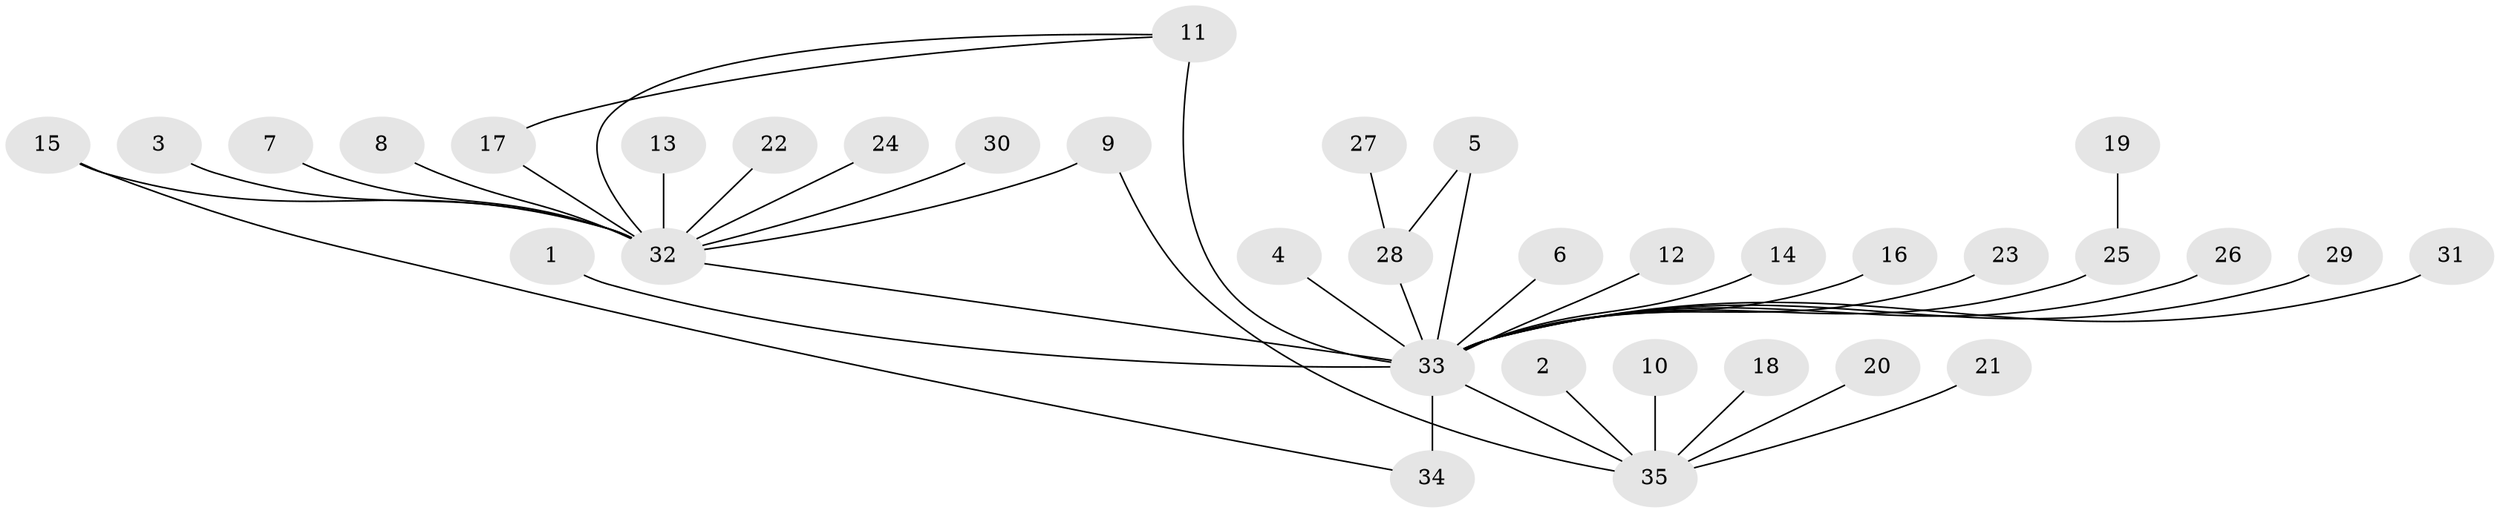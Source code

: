// original degree distribution, {14: 0.014492753623188406, 23: 0.014492753623188406, 3: 0.15942028985507245, 2: 0.18840579710144928, 1: 0.5652173913043478, 7: 0.014492753623188406, 4: 0.043478260869565216}
// Generated by graph-tools (version 1.1) at 2025/49/03/09/25 03:49:46]
// undirected, 35 vertices, 39 edges
graph export_dot {
graph [start="1"]
  node [color=gray90,style=filled];
  1;
  2;
  3;
  4;
  5;
  6;
  7;
  8;
  9;
  10;
  11;
  12;
  13;
  14;
  15;
  16;
  17;
  18;
  19;
  20;
  21;
  22;
  23;
  24;
  25;
  26;
  27;
  28;
  29;
  30;
  31;
  32;
  33;
  34;
  35;
  1 -- 33 [weight=1.0];
  2 -- 35 [weight=1.0];
  3 -- 32 [weight=1.0];
  4 -- 33 [weight=1.0];
  5 -- 28 [weight=1.0];
  5 -- 33 [weight=1.0];
  6 -- 33 [weight=1.0];
  7 -- 32 [weight=1.0];
  8 -- 32 [weight=1.0];
  9 -- 32 [weight=1.0];
  9 -- 35 [weight=1.0];
  10 -- 35 [weight=1.0];
  11 -- 17 [weight=1.0];
  11 -- 32 [weight=1.0];
  11 -- 33 [weight=4.0];
  12 -- 33 [weight=1.0];
  13 -- 32 [weight=1.0];
  14 -- 33 [weight=1.0];
  15 -- 32 [weight=1.0];
  15 -- 34 [weight=1.0];
  16 -- 33 [weight=1.0];
  17 -- 32 [weight=1.0];
  18 -- 35 [weight=1.0];
  19 -- 25 [weight=1.0];
  20 -- 35 [weight=1.0];
  21 -- 35 [weight=1.0];
  22 -- 32 [weight=1.0];
  23 -- 33 [weight=1.0];
  24 -- 32 [weight=1.0];
  25 -- 33 [weight=1.0];
  26 -- 33 [weight=1.0];
  27 -- 28 [weight=1.0];
  28 -- 33 [weight=1.0];
  29 -- 33 [weight=1.0];
  30 -- 32 [weight=1.0];
  31 -- 33 [weight=1.0];
  32 -- 33 [weight=1.0];
  33 -- 34 [weight=2.0];
  33 -- 35 [weight=1.0];
}
